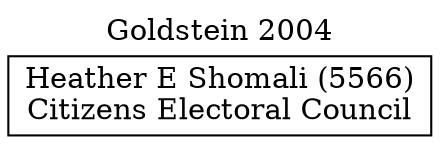 // House preference flow
digraph "Heather E Shomali (5566)_Goldstein_2004" {
	graph [label="Goldstein 2004" labelloc=t mclimit=10]
	node [shape=box]
	"Heather E Shomali (5566)" [label="Heather E Shomali (5566)
Citizens Electoral Council"]
}
